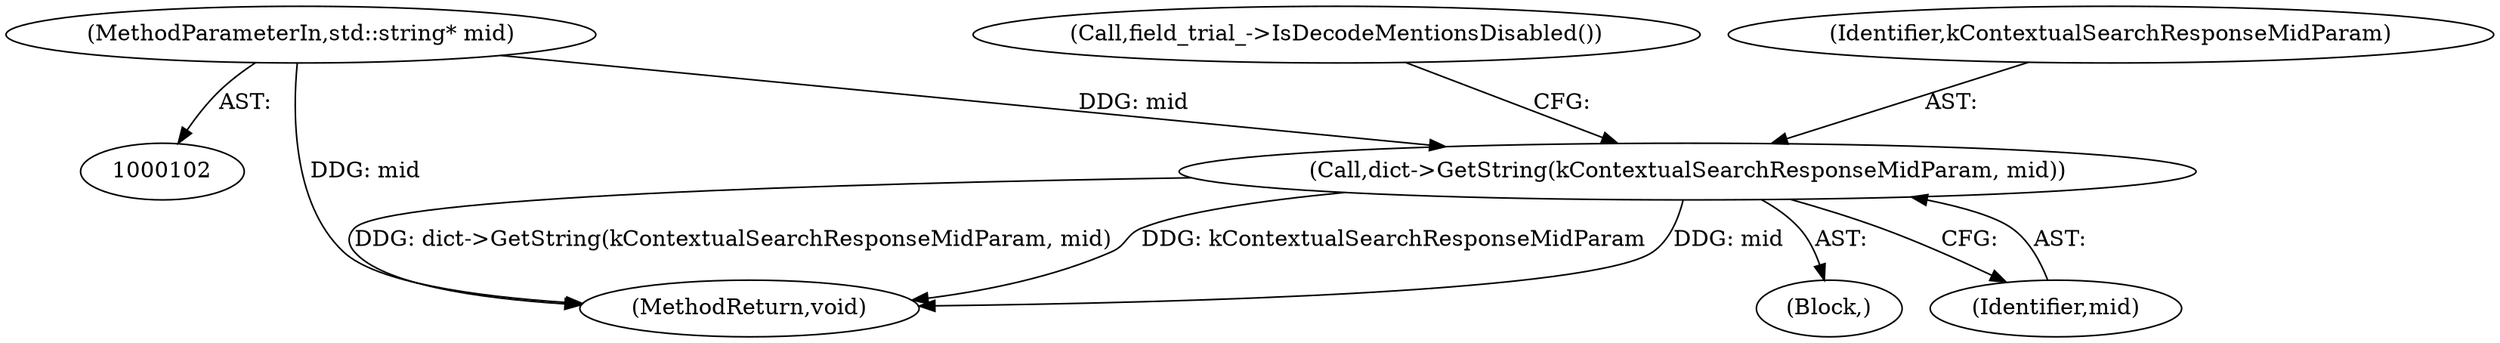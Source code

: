 digraph "0_Chrome_c0947dabeaa10da67798c1bbc668dca4b280cad5_0@pointer" {
"1000176" [label="(Call,dict->GetString(kContextualSearchResponseMidParam, mid))"];
"1000107" [label="(MethodParameterIn,std::string* mid)"];
"1000243" [label="(MethodReturn,void)"];
"1000114" [label="(Block,)"];
"1000178" [label="(Identifier,mid)"];
"1000107" [label="(MethodParameterIn,std::string* mid)"];
"1000181" [label="(Call,field_trial_->IsDecodeMentionsDisabled())"];
"1000176" [label="(Call,dict->GetString(kContextualSearchResponseMidParam, mid))"];
"1000177" [label="(Identifier,kContextualSearchResponseMidParam)"];
"1000176" -> "1000114"  [label="AST: "];
"1000176" -> "1000178"  [label="CFG: "];
"1000177" -> "1000176"  [label="AST: "];
"1000178" -> "1000176"  [label="AST: "];
"1000181" -> "1000176"  [label="CFG: "];
"1000176" -> "1000243"  [label="DDG: mid"];
"1000176" -> "1000243"  [label="DDG: dict->GetString(kContextualSearchResponseMidParam, mid)"];
"1000176" -> "1000243"  [label="DDG: kContextualSearchResponseMidParam"];
"1000107" -> "1000176"  [label="DDG: mid"];
"1000107" -> "1000102"  [label="AST: "];
"1000107" -> "1000243"  [label="DDG: mid"];
}
